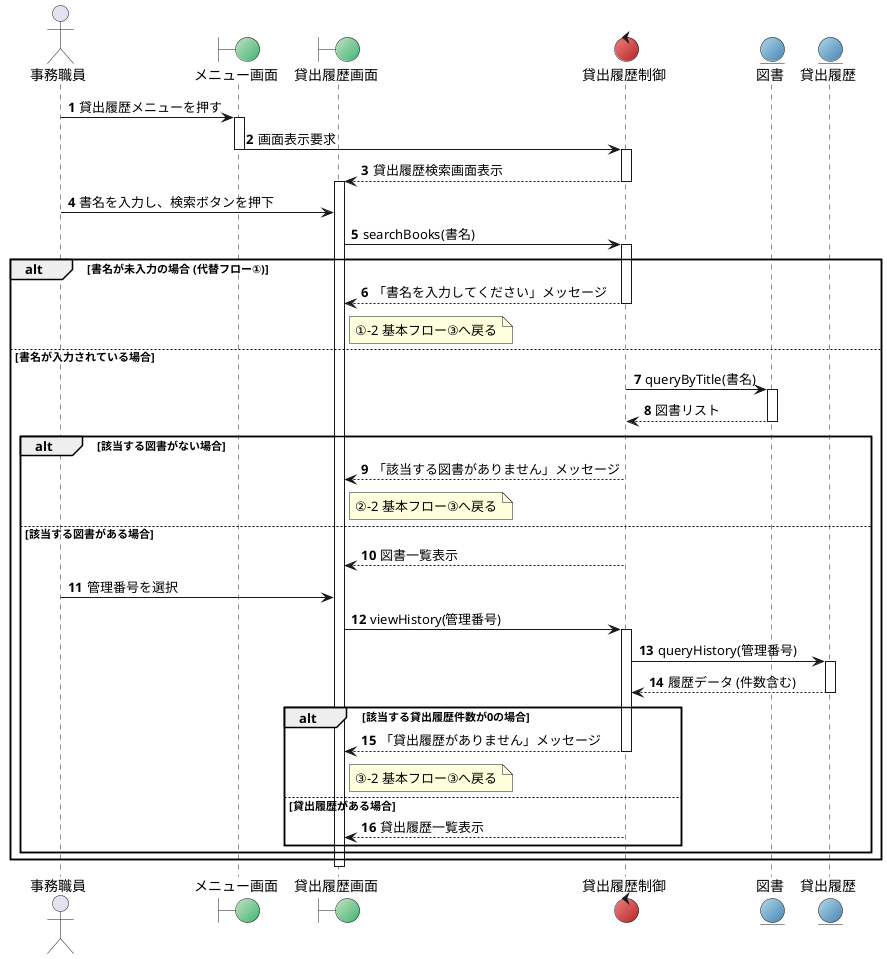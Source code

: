 @startuml LoanHistoryViewSequence

' ロバストネス図の色をオブジェクトに直接指定
actor "事務職員" as Staff
' Boundary (緑系)
boundary "メニュー画面" as MScreen #C1E1C1/3CB371
boundary "貸出履歴画面" as HScreen #C1E1C1/3CB371
' Control (赤系)
control "貸出履歴制御" as HCtrl #F08080/B22222
' Entity (青系)
entity "図書" as Book #ADD8E6/4682B4
entity "貸出履歴" as Loan #ADD8E6/4682B4

autonumber

' ①～② 画面表示
Staff -> MScreen: 貸出履歴メニューを押す
activate MScreen
MScreen -> HCtrl: 画面表示要求
deactivate MScreen
activate HCtrl
HCtrl --> HScreen: 貸出履歴検索画面表示
deactivate HCtrl
activate HScreen 
' 基本フロー ③: 書名検索ボタン押下
Staff -> HScreen: 書名を入力し、検索ボタンを押下

HScreen -> HCtrl: searchBooks(書名)
activate HCtrl

' 代替フローと基本フローの分岐処理
alt 書名が未入力の場合 (代替フロー①)
    HCtrl --> HScreen: 「書名を入力してください」メッセージ
    deactivate HCtrl
    note right of HScreen: ①-2 基本フロー③へ戻る
else 書名が入力されている場合
    
    ' 基本フロー ④: DB検索と結果取得
    HCtrl -> Book: queryByTitle(書名)
    activate Book
    Book --> HCtrl: 図書リスト
    deactivate Book

    ' 代替フロー ②: 該当図書がない場合の分岐
    alt 該当する図書がない場合
        HCtrl --> HScreen: 「該当する図書がありません」メッセージ
        deactivate HCtrl
        note right of HScreen: ②-2 基本フロー③へ戻る
    
    else 該当する図書がある場合
        HCtrl --> HScreen: 図書一覧表示
        deactivate HCtrl 

        ' 基本フロー ⑤: 管理番号選択
        Staff -> HScreen: 管理番号を選択

        ' 基本フロー ⑥: 履歴取得
        HScreen -> HCtrl: viewHistory(管理番号)
        activate HCtrl
        HCtrl -> Loan: queryHistory(管理番号)
        activate Loan
        Loan --> HCtrl: 履歴データ (件数含む)
        deactivate Loan

        ' 代替フロー ③: 貸出履歴件数が0の場合の分岐
        alt 該当する貸出履歴件数が0の場合
            HCtrl --> HScreen: 「貸出履歴がありません」メッセージ
            deactivate HCtrl
            note right of HScreen: ③-2 基本フロー③へ戻る
        else 貸出履歴がある場合
            HCtrl --> HScreen: 貸出履歴一覧表示
            deactivate HCtrl
        end
    end
end
deactivate HScreen
@enduml